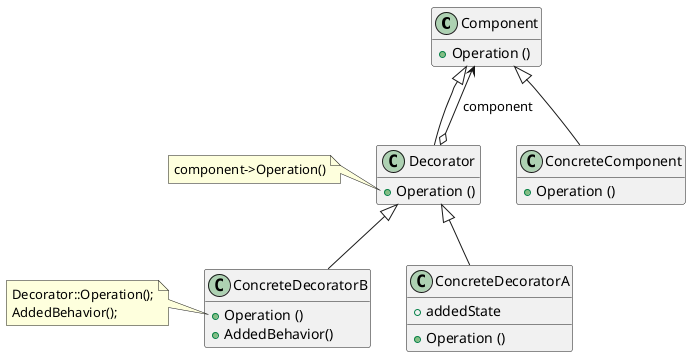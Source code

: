 @startuml
'https://plantuml.com/class-diagram


class Component {
   + Operation ()
}
hide Component members
show Component methods

class ConcreteComponent {
    + Operation ()
}
hide ConcreteComponent members
show ConcreteComponent methods

class Decorator {
    + Operation ()
}
hide Decorator members
show Decorator methods
note left of Decorator::Operation
    component->Operation()
end note


class ConcreteDecoratorA {
    + Operation ()
    + addedState
}


class ConcreteDecoratorB {
    + Operation ()
    + AddedBehavior()
}
hide ConcreteDecoratorB members
show ConcreteDecoratorB methods
note left of ConcreteDecoratorB::Operation
    Decorator::Operation();
    AddedBehavior();
end note

Component <|-- Decorator
Component <|-- ConcreteComponent

Decorator <|-- ConcreteDecoratorA
Decorator <|-- ConcreteDecoratorB

Component <--o Decorator : component



@enduml